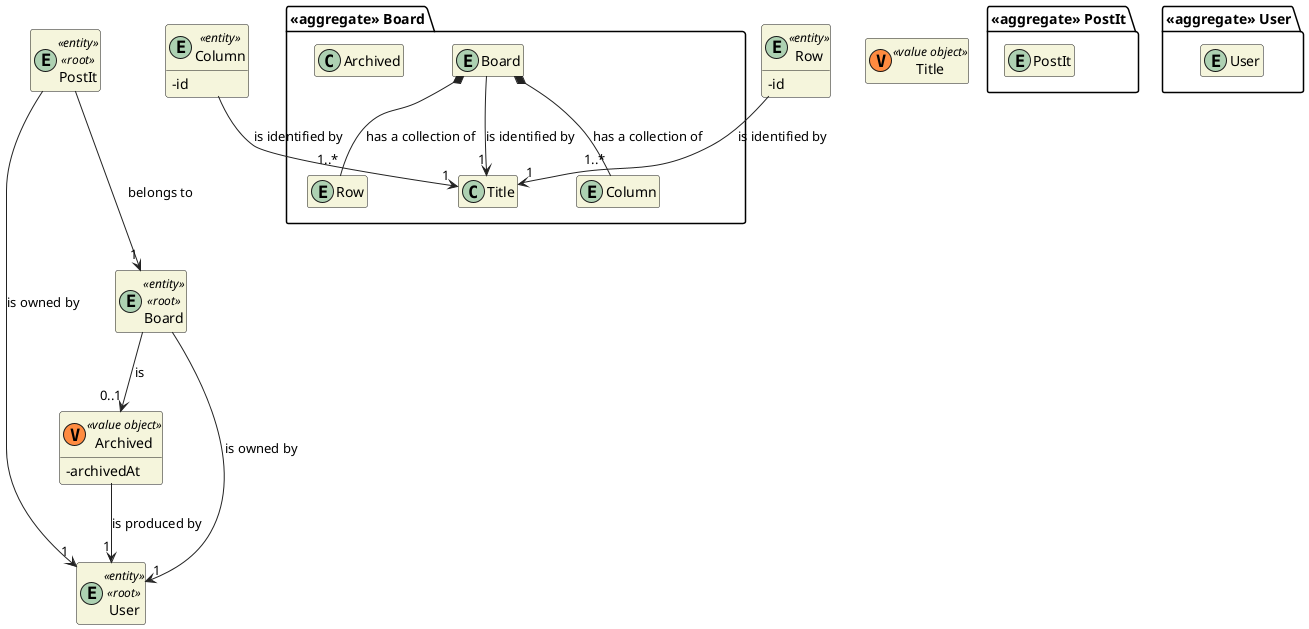 @startuml DM-BOARD
'https://plantuml.com/class-diagram

skinparam classAttributeIconSize 0
hide empty attributes
hide empty methods
skinparam classBackgroundColor beige
skinparam ArrowColor #222222

package "<<aggregate>> Board" {
    entity Board

    class Title
    entity Column
    entity Row

    class Archived
}

package "<<aggregate>> PostIt" {
    entity PostIt
}

package "<<aggregate>> User" {
    entity User
}

entity PostIt <<entity>> <<root>> {
}

entity User <<entity>> <<root>> {
}

Board --> "1" Title : is identified by
Board *-- "1..*" Column : has a collection of
Board *-- "1..*" Row : has a collection of

entity Board <<entity>> <<root>> {
}

entity Column <<entity>> {
  - id
}

Column --> "1" Title : is identified by

entity Row <<entity>> {
  - id
}

Row --> "1" Title : is identified by

class Title <<(V,#FF8B40) value object>> {}

class Archived <<(V,#FF8B40) value object>> {
  - archivedAt
}

Board --> "1" User : is owned by
Board --> "0..1" Archived : is

Archived --> "1" User : is produced by

PostIt ---> "1" User : is owned by
PostIt ---> "1" Board : belongs to

@enduml
